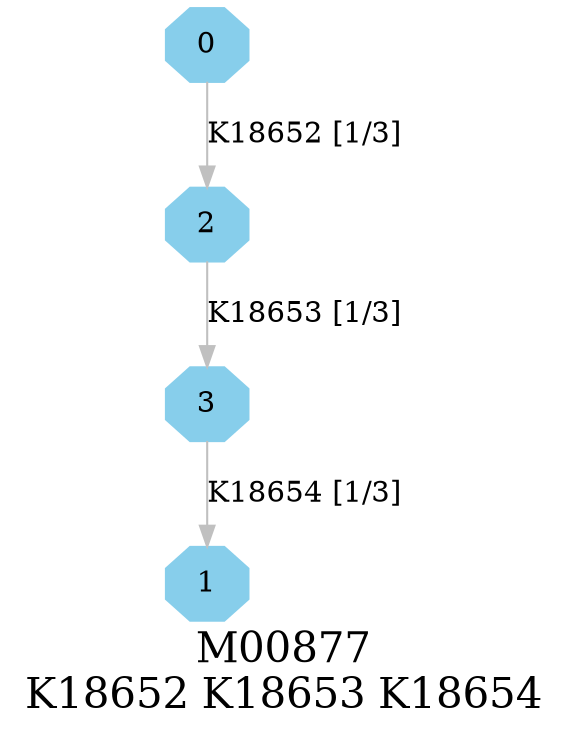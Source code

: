 digraph G {
graph [label="M00877
K18652 K18653 K18654",fontsize=20];
node [shape=box,style=filled];
edge [len=3,color=grey];
{node [width=.3,height=.3,shape=octagon,style=filled,color=skyblue] 0 1 2 3 }
0 -> 2 [label="K18652 [1/3]"];
2 -> 3 [label="K18653 [1/3]"];
3 -> 1 [label="K18654 [1/3]"];
}
